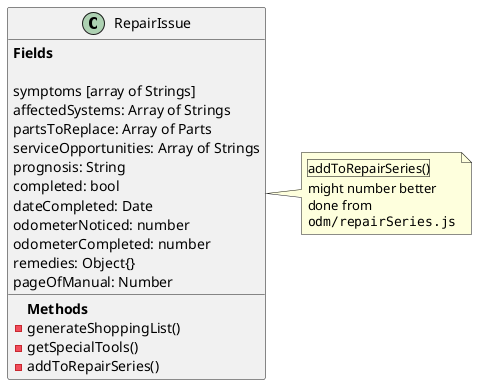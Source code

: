@startuml


class RepairIssue {
{field}<b>Fields</b>

symptoms [array of Strings]
affectedSystems: Array of Strings
partsToReplace: Array of Parts
serviceOpportunities: Array of Strings
prognosis: String
completed: bool
dateCompleted: Date
odometerNoticed: number
odometerCompleted: number
remedies: Object{}
pageOfManual: Number



{method}<b>Methods</b>
- generateShoppingList()
- getSpecialTools()
- addToRepairSeries()
}


note right
|addToRepairSeries()|
might number better
done from
""odm/repairSeries.js""
end note


@enduml